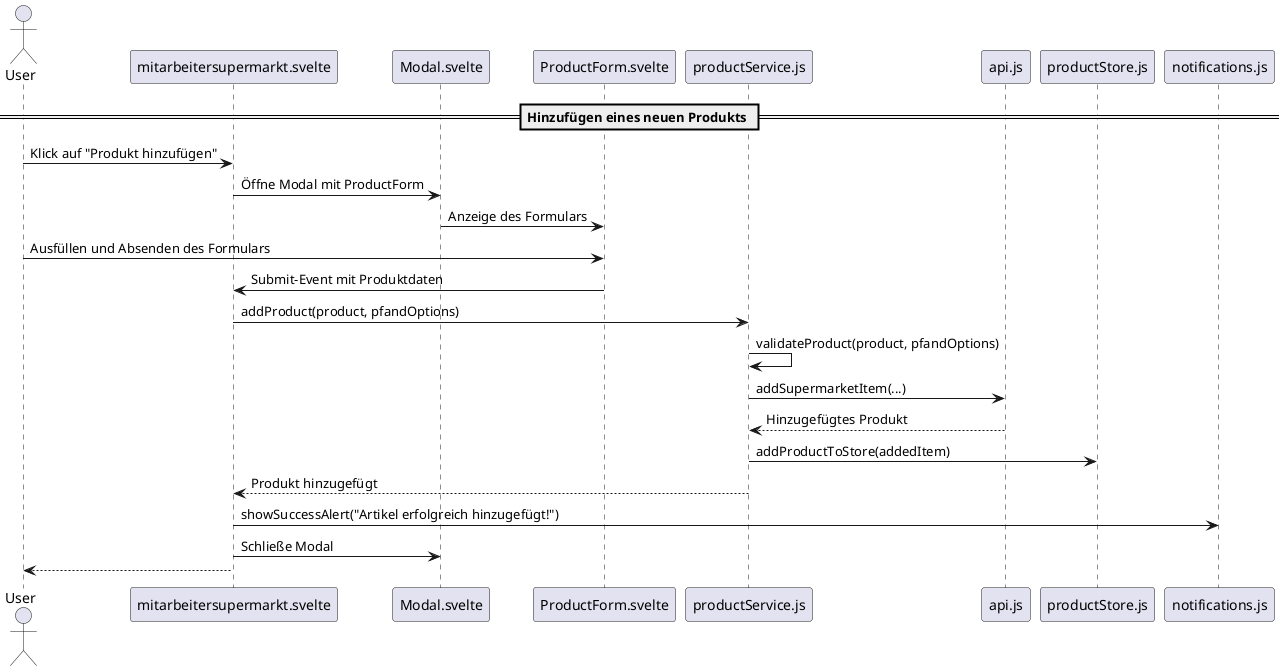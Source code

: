 @startuml
actor User

participant "mitarbeitersupermarkt.svelte" as MS
participant "Modal.svelte" as Modal
participant "ProductForm.svelte" as PF
participant "productService.js" as PS
participant "api.js" as API
participant "productStore.js" as ProductStore
participant "notifications.js" as Notifications

== Hinzufügen eines neuen Produkts ==
User -> MS: Klick auf "Produkt hinzufügen"
MS -> Modal: Öffne Modal mit ProductForm
Modal -> PF: Anzeige des Formulars
User -> PF: Ausfüllen und Absenden des Formulars
PF -> MS: Submit-Event mit Produktdaten
MS -> PS: addProduct(product, pfandOptions)
PS -> PS: validateProduct(product, pfandOptions)
PS -> API: addSupermarketItem(...)
API --> PS: Hinzugefügtes Produkt
PS -> ProductStore: addProductToStore(addedItem)
PS --> MS: Produkt hinzugefügt
MS -> Notifications: showSuccessAlert("Artikel erfolgreich hinzugefügt!")
MS -> Modal: Schließe Modal
MS --> User
@enduml
